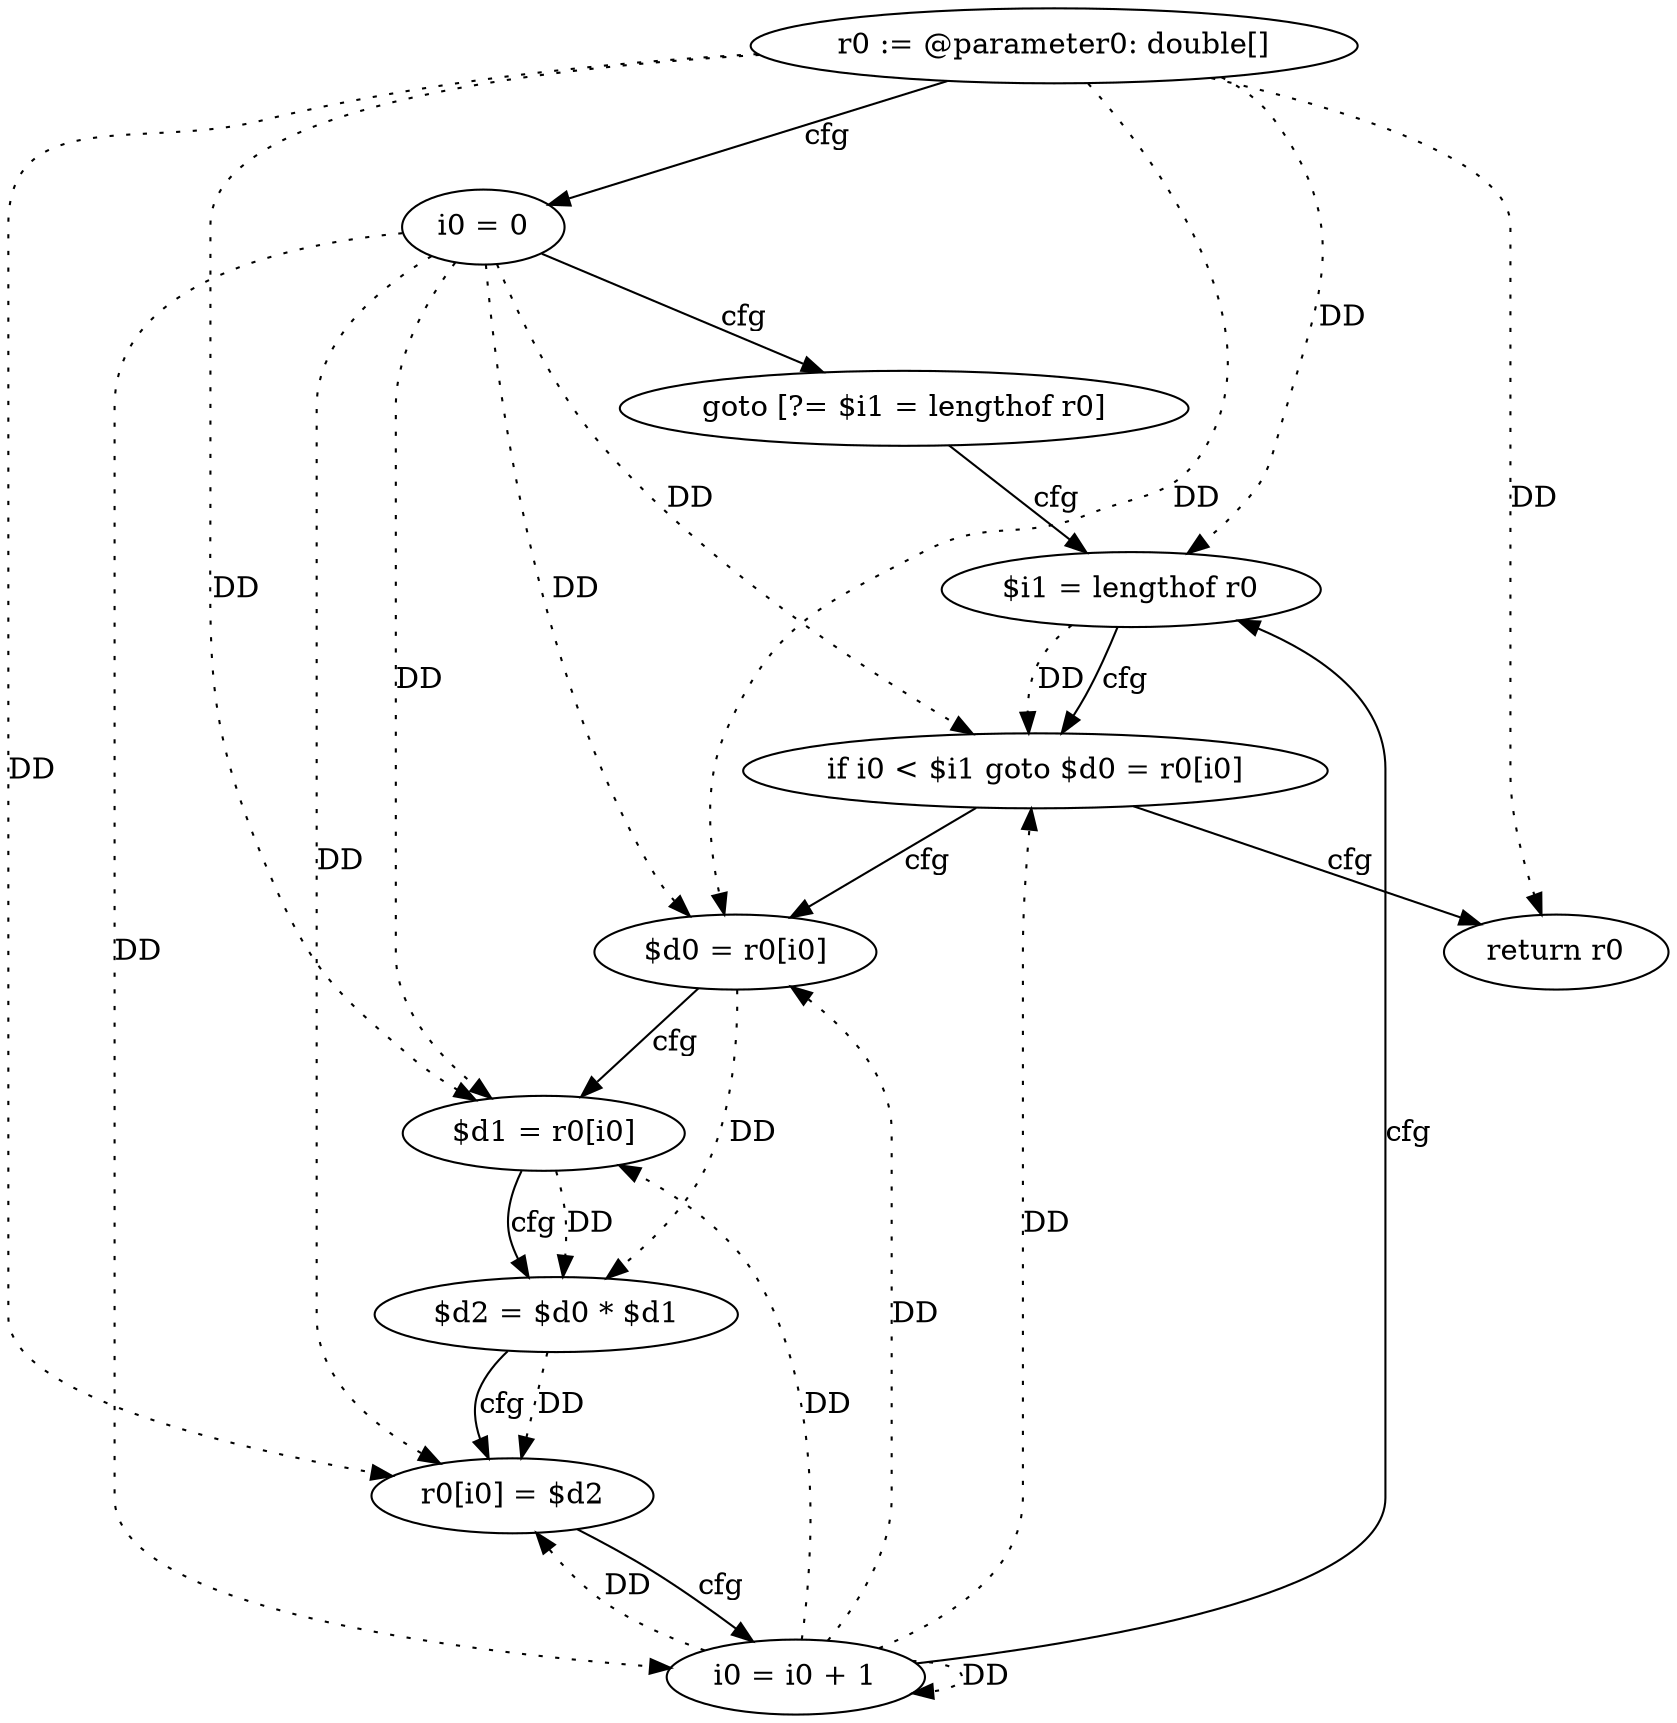 digraph "square" {
    "0" [label="r0 := @parameter0: double[]",];
    "1" [label="i0 = 0",];
    "2" [label="goto [?= $i1 = lengthof r0]",];
    "3" [label="$d0 = r0[i0]",];
    "4" [label="$d1 = r0[i0]",];
    "5" [label="$d2 = $d0 * $d1",];
    "6" [label="r0[i0] = $d2",];
    "7" [label="i0 = i0 + 1",];
    "8" [label="$i1 = lengthof r0",];
    "9" [label="if i0 < $i1 goto $d0 = r0[i0]",];
    "10" [label="return r0",];
    "0"->"3" [label="DD",style=dotted,];
    "0"->"4" [label="DD",style=dotted,];
    "0"->"6" [label="DD",style=dotted,];
    "0"->"8" [label="DD",style=dotted,];
    "0"->"10" [label="DD",style=dotted,];
    "1"->"3" [label="DD",style=dotted,];
    "1"->"4" [label="DD",style=dotted,];
    "1"->"6" [label="DD",style=dotted,];
    "1"->"7" [label="DD",style=dotted,];
    "1"->"9" [label="DD",style=dotted,];
    "3"->"5" [label="DD",style=dotted,];
    "4"->"5" [label="DD",style=dotted,];
    "5"->"6" [label="DD",style=dotted,];
    "7"->"3" [label="DD",style=dotted,];
    "7"->"4" [label="DD",style=dotted,];
    "7"->"6" [label="DD",style=dotted,];
    "7"->"7" [label="DD",style=dotted,];
    "7"->"9" [label="DD",style=dotted,];
    "8"->"9" [label="DD",style=dotted,];
    "0"->"1" [label="cfg",];
    "1"->"2" [label="cfg",];
    "2"->"8" [label="cfg",];
    "3"->"4" [label="cfg",];
    "4"->"5" [label="cfg",];
    "5"->"6" [label="cfg",];
    "6"->"7" [label="cfg",];
    "7"->"8" [label="cfg",];
    "8"->"9" [label="cfg",];
    "9"->"10" [label="cfg",];
    "9"->"3" [label="cfg",];
}
